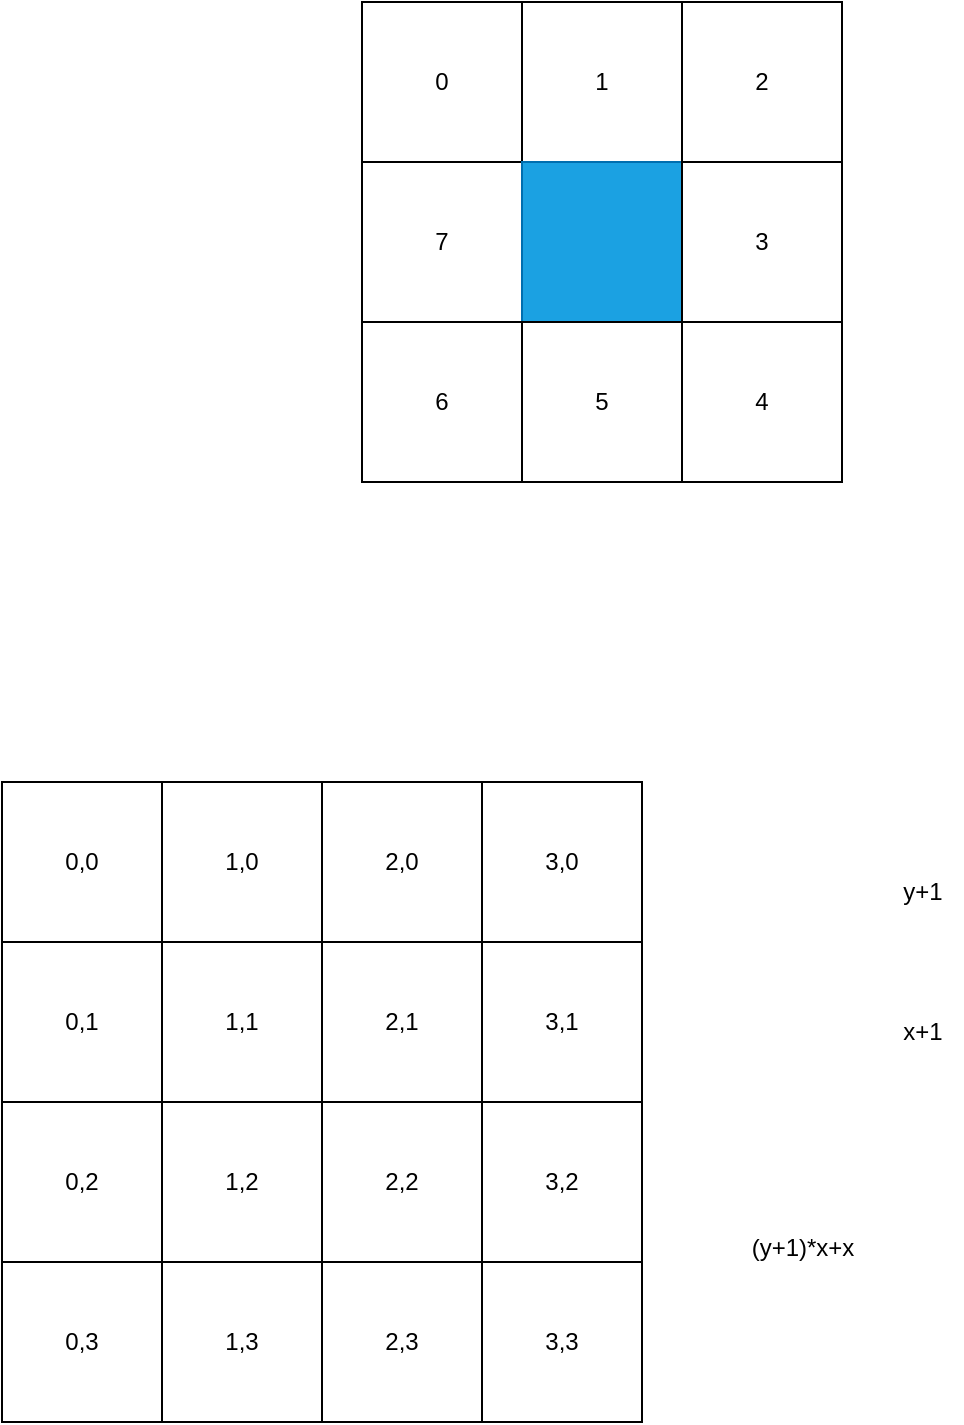 <mxfile version="22.1.2" type="device">
  <diagram name="第 1 页" id="LkJuiRH6l0lbzLr4TzRU">
    <mxGraphModel dx="1418" dy="868" grid="1" gridSize="10" guides="1" tooltips="1" connect="1" arrows="1" fold="1" page="1" pageScale="1" pageWidth="827" pageHeight="1169" math="0" shadow="0">
      <root>
        <mxCell id="0" />
        <mxCell id="1" parent="0" />
        <mxCell id="emEXBuJK6bSXwLQdmqj4-1" value="" style="whiteSpace=wrap;html=1;aspect=fixed;" parent="1" vertex="1">
          <mxGeometry x="240" y="320" width="240" height="240" as="geometry" />
        </mxCell>
        <mxCell id="emEXBuJK6bSXwLQdmqj4-2" value="0" style="whiteSpace=wrap;html=1;aspect=fixed;" parent="1" vertex="1">
          <mxGeometry x="240" y="320" width="80" height="80" as="geometry" />
        </mxCell>
        <mxCell id="emEXBuJK6bSXwLQdmqj4-5" value="1" style="whiteSpace=wrap;html=1;aspect=fixed;" parent="1" vertex="1">
          <mxGeometry x="320" y="320" width="80" height="80" as="geometry" />
        </mxCell>
        <mxCell id="emEXBuJK6bSXwLQdmqj4-6" value="2" style="whiteSpace=wrap;html=1;aspect=fixed;" parent="1" vertex="1">
          <mxGeometry x="400" y="320" width="80" height="80" as="geometry" />
        </mxCell>
        <mxCell id="emEXBuJK6bSXwLQdmqj4-7" value="7" style="whiteSpace=wrap;html=1;aspect=fixed;" parent="1" vertex="1">
          <mxGeometry x="240" y="400" width="80" height="80" as="geometry" />
        </mxCell>
        <mxCell id="emEXBuJK6bSXwLQdmqj4-8" value="" style="whiteSpace=wrap;html=1;aspect=fixed;fillColor=#1ba1e2;fontColor=#ffffff;strokeColor=#006EAF;" parent="1" vertex="1">
          <mxGeometry x="320" y="400" width="80" height="80" as="geometry" />
        </mxCell>
        <mxCell id="emEXBuJK6bSXwLQdmqj4-9" value="3" style="whiteSpace=wrap;html=1;aspect=fixed;" parent="1" vertex="1">
          <mxGeometry x="400" y="400" width="80" height="80" as="geometry" />
        </mxCell>
        <mxCell id="emEXBuJK6bSXwLQdmqj4-10" value="6" style="whiteSpace=wrap;html=1;aspect=fixed;" parent="1" vertex="1">
          <mxGeometry x="240" y="480" width="80" height="80" as="geometry" />
        </mxCell>
        <mxCell id="emEXBuJK6bSXwLQdmqj4-11" value="5" style="whiteSpace=wrap;html=1;aspect=fixed;" parent="1" vertex="1">
          <mxGeometry x="320" y="480" width="80" height="80" as="geometry" />
        </mxCell>
        <mxCell id="emEXBuJK6bSXwLQdmqj4-12" value="4" style="whiteSpace=wrap;html=1;aspect=fixed;" parent="1" vertex="1">
          <mxGeometry x="400" y="480" width="80" height="80" as="geometry" />
        </mxCell>
        <mxCell id="GqM0trauHBvzqikDuwQP-1" value="0,0&lt;br&gt;" style="whiteSpace=wrap;html=1;aspect=fixed;" vertex="1" parent="1">
          <mxGeometry x="60" y="710" width="80" height="80" as="geometry" />
        </mxCell>
        <mxCell id="GqM0trauHBvzqikDuwQP-2" value="1,0" style="whiteSpace=wrap;html=1;aspect=fixed;" vertex="1" parent="1">
          <mxGeometry x="140" y="710" width="80" height="80" as="geometry" />
        </mxCell>
        <mxCell id="GqM0trauHBvzqikDuwQP-4" value="0,1" style="whiteSpace=wrap;html=1;aspect=fixed;" vertex="1" parent="1">
          <mxGeometry x="60" y="790" width="80" height="80" as="geometry" />
        </mxCell>
        <mxCell id="GqM0trauHBvzqikDuwQP-5" value="1,1" style="whiteSpace=wrap;html=1;aspect=fixed;" vertex="1" parent="1">
          <mxGeometry x="140" y="790" width="80" height="80" as="geometry" />
        </mxCell>
        <mxCell id="GqM0trauHBvzqikDuwQP-7" value="2,1" style="whiteSpace=wrap;html=1;aspect=fixed;" vertex="1" parent="1">
          <mxGeometry x="220" y="790" width="80" height="80" as="geometry" />
        </mxCell>
        <mxCell id="GqM0trauHBvzqikDuwQP-9" value="2,0" style="whiteSpace=wrap;html=1;aspect=fixed;" vertex="1" parent="1">
          <mxGeometry x="220" y="710" width="80" height="80" as="geometry" />
        </mxCell>
        <mxCell id="GqM0trauHBvzqikDuwQP-10" value="0,2" style="whiteSpace=wrap;html=1;aspect=fixed;" vertex="1" parent="1">
          <mxGeometry x="60" y="870" width="80" height="80" as="geometry" />
        </mxCell>
        <mxCell id="GqM0trauHBvzqikDuwQP-11" value="1,2" style="whiteSpace=wrap;html=1;aspect=fixed;" vertex="1" parent="1">
          <mxGeometry x="140" y="870" width="80" height="80" as="geometry" />
        </mxCell>
        <mxCell id="GqM0trauHBvzqikDuwQP-12" value="2,2" style="whiteSpace=wrap;html=1;aspect=fixed;" vertex="1" parent="1">
          <mxGeometry x="220" y="870" width="80" height="80" as="geometry" />
        </mxCell>
        <mxCell id="GqM0trauHBvzqikDuwQP-13" value="3,0" style="whiteSpace=wrap;html=1;aspect=fixed;" vertex="1" parent="1">
          <mxGeometry x="300" y="710" width="80" height="80" as="geometry" />
        </mxCell>
        <mxCell id="GqM0trauHBvzqikDuwQP-14" value="3,1" style="whiteSpace=wrap;html=1;aspect=fixed;" vertex="1" parent="1">
          <mxGeometry x="300" y="790" width="80" height="80" as="geometry" />
        </mxCell>
        <mxCell id="GqM0trauHBvzqikDuwQP-15" value="3,2" style="whiteSpace=wrap;html=1;aspect=fixed;" vertex="1" parent="1">
          <mxGeometry x="300" y="870" width="80" height="80" as="geometry" />
        </mxCell>
        <mxCell id="GqM0trauHBvzqikDuwQP-16" value="0,3" style="whiteSpace=wrap;html=1;aspect=fixed;" vertex="1" parent="1">
          <mxGeometry x="60" y="950" width="80" height="80" as="geometry" />
        </mxCell>
        <mxCell id="GqM0trauHBvzqikDuwQP-17" value="1,3" style="whiteSpace=wrap;html=1;aspect=fixed;" vertex="1" parent="1">
          <mxGeometry x="140" y="950" width="80" height="80" as="geometry" />
        </mxCell>
        <mxCell id="GqM0trauHBvzqikDuwQP-18" value="2,3" style="whiteSpace=wrap;html=1;aspect=fixed;" vertex="1" parent="1">
          <mxGeometry x="220" y="950" width="80" height="80" as="geometry" />
        </mxCell>
        <mxCell id="GqM0trauHBvzqikDuwQP-19" value="3,3" style="whiteSpace=wrap;html=1;aspect=fixed;" vertex="1" parent="1">
          <mxGeometry x="300" y="950" width="80" height="80" as="geometry" />
        </mxCell>
        <mxCell id="GqM0trauHBvzqikDuwQP-20" value="y+1" style="text;html=1;align=center;verticalAlign=middle;resizable=0;points=[];autosize=1;strokeColor=none;fillColor=none;" vertex="1" parent="1">
          <mxGeometry x="500" y="750" width="40" height="30" as="geometry" />
        </mxCell>
        <mxCell id="GqM0trauHBvzqikDuwQP-21" value="x+1" style="text;html=1;align=center;verticalAlign=middle;resizable=0;points=[];autosize=1;strokeColor=none;fillColor=none;" vertex="1" parent="1">
          <mxGeometry x="500" y="820" width="40" height="30" as="geometry" />
        </mxCell>
        <mxCell id="GqM0trauHBvzqikDuwQP-22" value="(y+1)*x+x" style="text;html=1;align=center;verticalAlign=middle;resizable=0;points=[];autosize=1;strokeColor=none;fillColor=none;" vertex="1" parent="1">
          <mxGeometry x="425" y="928" width="70" height="30" as="geometry" />
        </mxCell>
      </root>
    </mxGraphModel>
  </diagram>
</mxfile>
